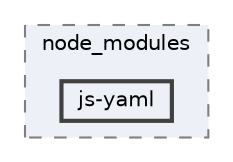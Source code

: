 digraph "pkiclassroomrescheduler/src/main/frontend/node_modules/@eslint/eslintrc/node_modules/js-yaml"
{
 // LATEX_PDF_SIZE
  bgcolor="transparent";
  edge [fontname=Helvetica,fontsize=10,labelfontname=Helvetica,labelfontsize=10];
  node [fontname=Helvetica,fontsize=10,shape=box,height=0.2,width=0.4];
  compound=true
  subgraph clusterdir_2c218fb5213ca90cf450983811f77edc {
    graph [ bgcolor="#edf0f7", pencolor="grey50", label="node_modules", fontname=Helvetica,fontsize=10 style="filled,dashed", URL="dir_2c218fb5213ca90cf450983811f77edc.html",tooltip=""]
  dir_78b6f9c0afc8f857e2700cc97a0db009 [label="js-yaml", fillcolor="#edf0f7", color="grey25", style="filled,bold", URL="dir_78b6f9c0afc8f857e2700cc97a0db009.html",tooltip=""];
  }
}
